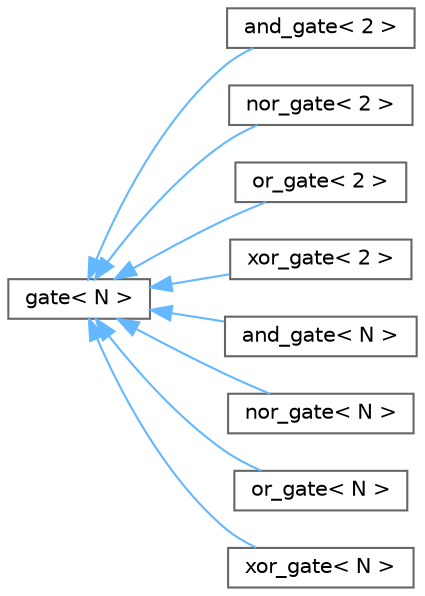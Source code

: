 digraph "类继承关系图"
{
 // LATEX_PDF_SIZE
  bgcolor="transparent";
  edge [fontname=Helvetica,fontsize=10,labelfontname=Helvetica,labelfontsize=10];
  node [fontname=Helvetica,fontsize=10,shape=box,height=0.2,width=0.4];
  rankdir="LR";
  Node0 [id="Node000000",label="gate\< N \>",height=0.2,width=0.4,color="grey40", fillcolor="white", style="filled",URL="$classgate.html",tooltip=" "];
  Node0 -> Node1 [id="edge4967_Node000000_Node000001",dir="back",color="steelblue1",style="solid",tooltip=" "];
  Node1 [id="Node000001",label="and_gate\< 2 \>",height=0.2,width=0.4,color="grey40", fillcolor="white", style="filled",URL="$classand__gate.html",tooltip=" "];
  Node0 -> Node2 [id="edge4968_Node000000_Node000002",dir="back",color="steelblue1",style="solid",tooltip=" "];
  Node2 [id="Node000002",label="nor_gate\< 2 \>",height=0.2,width=0.4,color="grey40", fillcolor="white", style="filled",URL="$classnor__gate.html",tooltip=" "];
  Node0 -> Node3 [id="edge4969_Node000000_Node000003",dir="back",color="steelblue1",style="solid",tooltip=" "];
  Node3 [id="Node000003",label="or_gate\< 2 \>",height=0.2,width=0.4,color="grey40", fillcolor="white", style="filled",URL="$classor__gate.html",tooltip=" "];
  Node0 -> Node4 [id="edge4970_Node000000_Node000004",dir="back",color="steelblue1",style="solid",tooltip=" "];
  Node4 [id="Node000004",label="xor_gate\< 2 \>",height=0.2,width=0.4,color="grey40", fillcolor="white", style="filled",URL="$classxor__gate.html",tooltip=" "];
  Node0 -> Node5 [id="edge4971_Node000000_Node000005",dir="back",color="steelblue1",style="solid",tooltip=" "];
  Node5 [id="Node000005",label="and_gate\< N \>",height=0.2,width=0.4,color="grey40", fillcolor="white", style="filled",URL="$classand__gate.html",tooltip=" "];
  Node0 -> Node6 [id="edge4972_Node000000_Node000006",dir="back",color="steelblue1",style="solid",tooltip=" "];
  Node6 [id="Node000006",label="nor_gate\< N \>",height=0.2,width=0.4,color="grey40", fillcolor="white", style="filled",URL="$classnor__gate.html",tooltip=" "];
  Node0 -> Node7 [id="edge4973_Node000000_Node000007",dir="back",color="steelblue1",style="solid",tooltip=" "];
  Node7 [id="Node000007",label="or_gate\< N \>",height=0.2,width=0.4,color="grey40", fillcolor="white", style="filled",URL="$classor__gate.html",tooltip=" "];
  Node0 -> Node8 [id="edge4974_Node000000_Node000008",dir="back",color="steelblue1",style="solid",tooltip=" "];
  Node8 [id="Node000008",label="xor_gate\< N \>",height=0.2,width=0.4,color="grey40", fillcolor="white", style="filled",URL="$classxor__gate.html",tooltip=" "];
}
